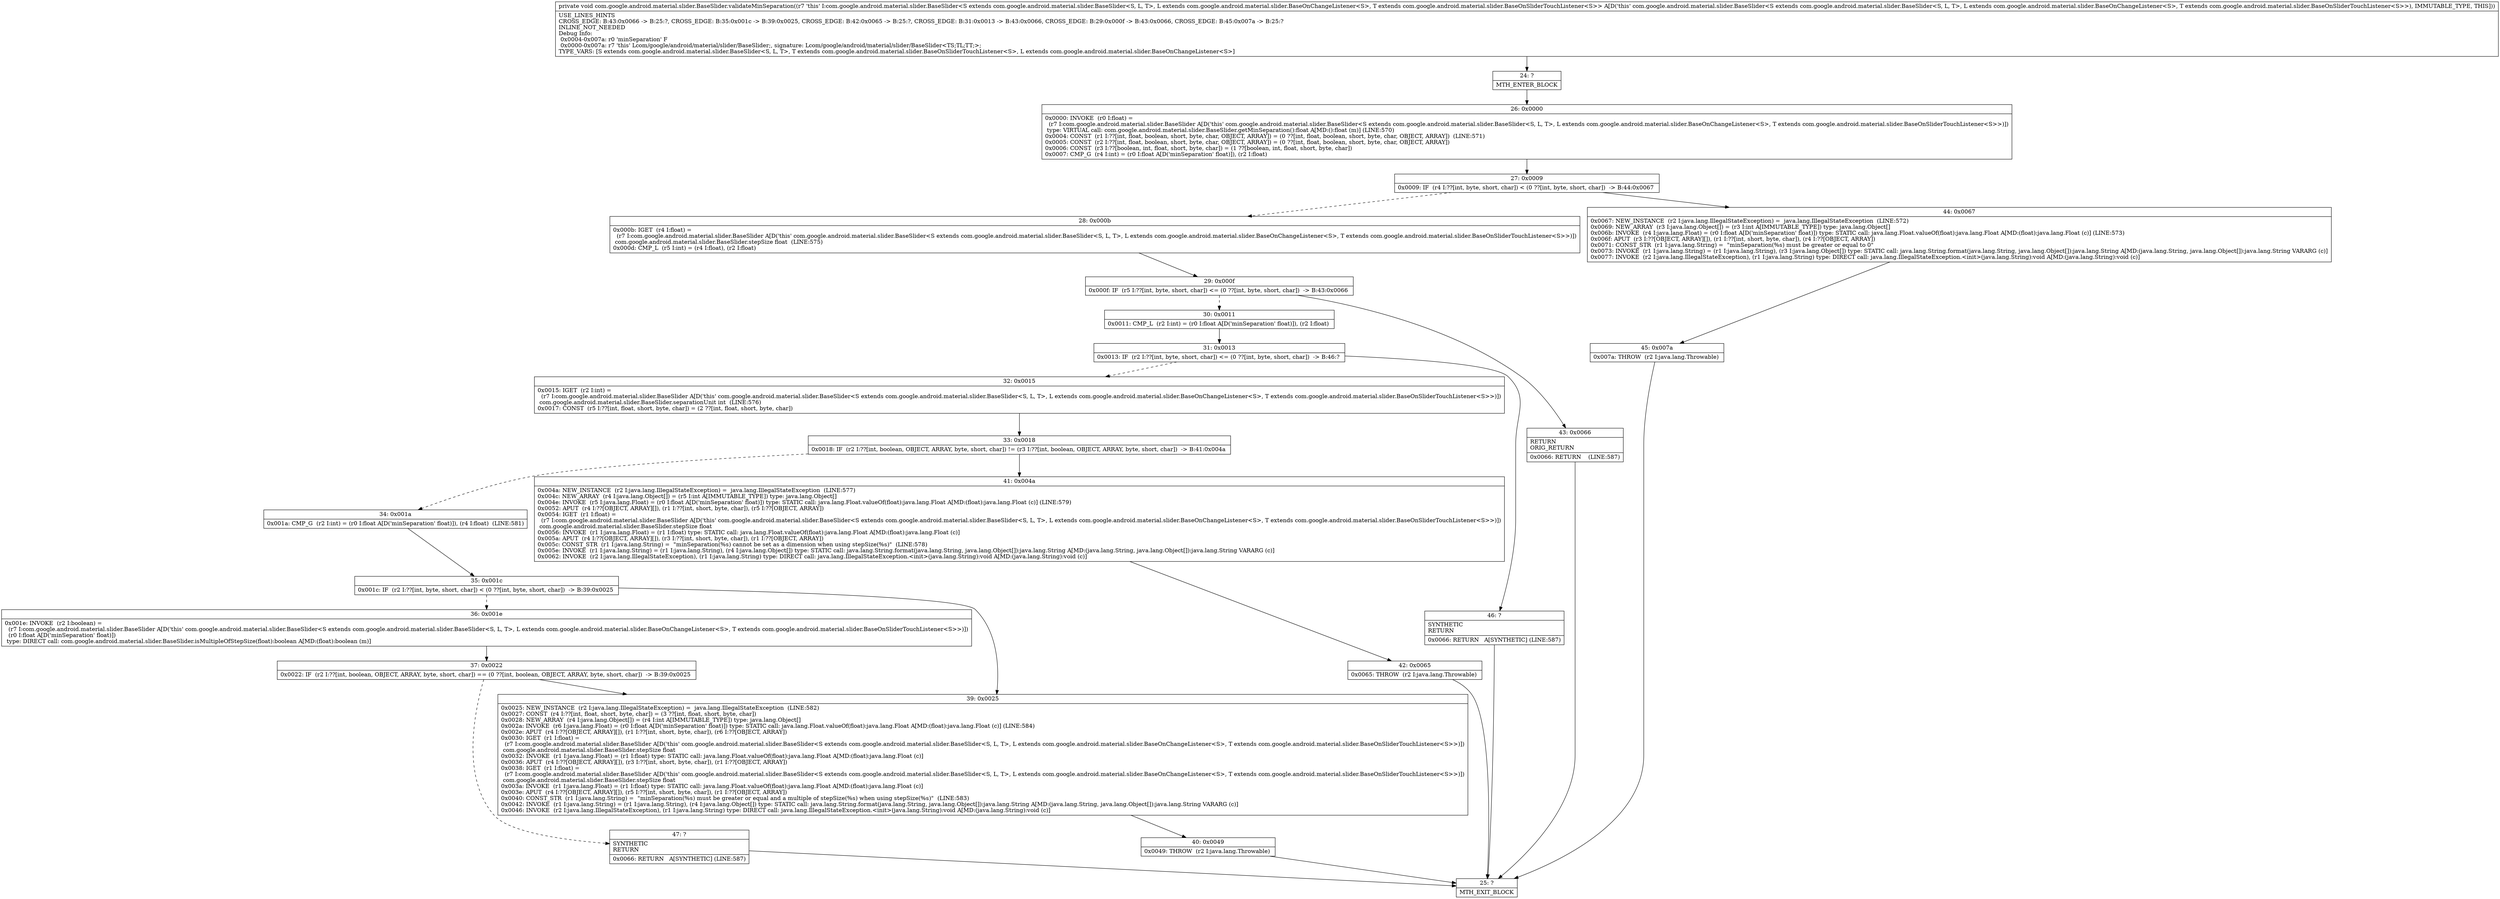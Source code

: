 digraph "CFG forcom.google.android.material.slider.BaseSlider.validateMinSeparation()V" {
Node_24 [shape=record,label="{24\:\ ?|MTH_ENTER_BLOCK\l}"];
Node_26 [shape=record,label="{26\:\ 0x0000|0x0000: INVOKE  (r0 I:float) = \l  (r7 I:com.google.android.material.slider.BaseSlider A[D('this' com.google.android.material.slider.BaseSlider\<S extends com.google.android.material.slider.BaseSlider\<S, L, T\>, L extends com.google.android.material.slider.BaseOnChangeListener\<S\>, T extends com.google.android.material.slider.BaseOnSliderTouchListener\<S\>\>)])\l type: VIRTUAL call: com.google.android.material.slider.BaseSlider.getMinSeparation():float A[MD:():float (m)] (LINE:570)\l0x0004: CONST  (r1 I:??[int, float, boolean, short, byte, char, OBJECT, ARRAY]) = (0 ??[int, float, boolean, short, byte, char, OBJECT, ARRAY])  (LINE:571)\l0x0005: CONST  (r2 I:??[int, float, boolean, short, byte, char, OBJECT, ARRAY]) = (0 ??[int, float, boolean, short, byte, char, OBJECT, ARRAY]) \l0x0006: CONST  (r3 I:??[boolean, int, float, short, byte, char]) = (1 ??[boolean, int, float, short, byte, char]) \l0x0007: CMP_G  (r4 I:int) = (r0 I:float A[D('minSeparation' float)]), (r2 I:float) \l}"];
Node_27 [shape=record,label="{27\:\ 0x0009|0x0009: IF  (r4 I:??[int, byte, short, char]) \< (0 ??[int, byte, short, char])  \-\> B:44:0x0067 \l}"];
Node_28 [shape=record,label="{28\:\ 0x000b|0x000b: IGET  (r4 I:float) = \l  (r7 I:com.google.android.material.slider.BaseSlider A[D('this' com.google.android.material.slider.BaseSlider\<S extends com.google.android.material.slider.BaseSlider\<S, L, T\>, L extends com.google.android.material.slider.BaseOnChangeListener\<S\>, T extends com.google.android.material.slider.BaseOnSliderTouchListener\<S\>\>)])\l com.google.android.material.slider.BaseSlider.stepSize float  (LINE:575)\l0x000d: CMP_L  (r5 I:int) = (r4 I:float), (r2 I:float) \l}"];
Node_29 [shape=record,label="{29\:\ 0x000f|0x000f: IF  (r5 I:??[int, byte, short, char]) \<= (0 ??[int, byte, short, char])  \-\> B:43:0x0066 \l}"];
Node_30 [shape=record,label="{30\:\ 0x0011|0x0011: CMP_L  (r2 I:int) = (r0 I:float A[D('minSeparation' float)]), (r2 I:float) \l}"];
Node_31 [shape=record,label="{31\:\ 0x0013|0x0013: IF  (r2 I:??[int, byte, short, char]) \<= (0 ??[int, byte, short, char])  \-\> B:46:? \l}"];
Node_32 [shape=record,label="{32\:\ 0x0015|0x0015: IGET  (r2 I:int) = \l  (r7 I:com.google.android.material.slider.BaseSlider A[D('this' com.google.android.material.slider.BaseSlider\<S extends com.google.android.material.slider.BaseSlider\<S, L, T\>, L extends com.google.android.material.slider.BaseOnChangeListener\<S\>, T extends com.google.android.material.slider.BaseOnSliderTouchListener\<S\>\>)])\l com.google.android.material.slider.BaseSlider.separationUnit int  (LINE:576)\l0x0017: CONST  (r5 I:??[int, float, short, byte, char]) = (2 ??[int, float, short, byte, char]) \l}"];
Node_33 [shape=record,label="{33\:\ 0x0018|0x0018: IF  (r2 I:??[int, boolean, OBJECT, ARRAY, byte, short, char]) != (r3 I:??[int, boolean, OBJECT, ARRAY, byte, short, char])  \-\> B:41:0x004a \l}"];
Node_34 [shape=record,label="{34\:\ 0x001a|0x001a: CMP_G  (r2 I:int) = (r0 I:float A[D('minSeparation' float)]), (r4 I:float)  (LINE:581)\l}"];
Node_35 [shape=record,label="{35\:\ 0x001c|0x001c: IF  (r2 I:??[int, byte, short, char]) \< (0 ??[int, byte, short, char])  \-\> B:39:0x0025 \l}"];
Node_36 [shape=record,label="{36\:\ 0x001e|0x001e: INVOKE  (r2 I:boolean) = \l  (r7 I:com.google.android.material.slider.BaseSlider A[D('this' com.google.android.material.slider.BaseSlider\<S extends com.google.android.material.slider.BaseSlider\<S, L, T\>, L extends com.google.android.material.slider.BaseOnChangeListener\<S\>, T extends com.google.android.material.slider.BaseOnSliderTouchListener\<S\>\>)])\l  (r0 I:float A[D('minSeparation' float)])\l type: DIRECT call: com.google.android.material.slider.BaseSlider.isMultipleOfStepSize(float):boolean A[MD:(float):boolean (m)]\l}"];
Node_37 [shape=record,label="{37\:\ 0x0022|0x0022: IF  (r2 I:??[int, boolean, OBJECT, ARRAY, byte, short, char]) == (0 ??[int, boolean, OBJECT, ARRAY, byte, short, char])  \-\> B:39:0x0025 \l}"];
Node_47 [shape=record,label="{47\:\ ?|SYNTHETIC\lRETURN\l|0x0066: RETURN   A[SYNTHETIC] (LINE:587)\l}"];
Node_25 [shape=record,label="{25\:\ ?|MTH_EXIT_BLOCK\l}"];
Node_39 [shape=record,label="{39\:\ 0x0025|0x0025: NEW_INSTANCE  (r2 I:java.lang.IllegalStateException) =  java.lang.IllegalStateException  (LINE:582)\l0x0027: CONST  (r4 I:??[int, float, short, byte, char]) = (3 ??[int, float, short, byte, char]) \l0x0028: NEW_ARRAY  (r4 I:java.lang.Object[]) = (r4 I:int A[IMMUTABLE_TYPE]) type: java.lang.Object[] \l0x002a: INVOKE  (r6 I:java.lang.Float) = (r0 I:float A[D('minSeparation' float)]) type: STATIC call: java.lang.Float.valueOf(float):java.lang.Float A[MD:(float):java.lang.Float (c)] (LINE:584)\l0x002e: APUT  (r4 I:??[OBJECT, ARRAY][]), (r1 I:??[int, short, byte, char]), (r6 I:??[OBJECT, ARRAY]) \l0x0030: IGET  (r1 I:float) = \l  (r7 I:com.google.android.material.slider.BaseSlider A[D('this' com.google.android.material.slider.BaseSlider\<S extends com.google.android.material.slider.BaseSlider\<S, L, T\>, L extends com.google.android.material.slider.BaseOnChangeListener\<S\>, T extends com.google.android.material.slider.BaseOnSliderTouchListener\<S\>\>)])\l com.google.android.material.slider.BaseSlider.stepSize float \l0x0032: INVOKE  (r1 I:java.lang.Float) = (r1 I:float) type: STATIC call: java.lang.Float.valueOf(float):java.lang.Float A[MD:(float):java.lang.Float (c)]\l0x0036: APUT  (r4 I:??[OBJECT, ARRAY][]), (r3 I:??[int, short, byte, char]), (r1 I:??[OBJECT, ARRAY]) \l0x0038: IGET  (r1 I:float) = \l  (r7 I:com.google.android.material.slider.BaseSlider A[D('this' com.google.android.material.slider.BaseSlider\<S extends com.google.android.material.slider.BaseSlider\<S, L, T\>, L extends com.google.android.material.slider.BaseOnChangeListener\<S\>, T extends com.google.android.material.slider.BaseOnSliderTouchListener\<S\>\>)])\l com.google.android.material.slider.BaseSlider.stepSize float \l0x003a: INVOKE  (r1 I:java.lang.Float) = (r1 I:float) type: STATIC call: java.lang.Float.valueOf(float):java.lang.Float A[MD:(float):java.lang.Float (c)]\l0x003e: APUT  (r4 I:??[OBJECT, ARRAY][]), (r5 I:??[int, short, byte, char]), (r1 I:??[OBJECT, ARRAY]) \l0x0040: CONST_STR  (r1 I:java.lang.String) =  \"minSeparation(%s) must be greater or equal and a multiple of stepSize(%s) when using stepSize(%s)\"  (LINE:583)\l0x0042: INVOKE  (r1 I:java.lang.String) = (r1 I:java.lang.String), (r4 I:java.lang.Object[]) type: STATIC call: java.lang.String.format(java.lang.String, java.lang.Object[]):java.lang.String A[MD:(java.lang.String, java.lang.Object[]):java.lang.String VARARG (c)]\l0x0046: INVOKE  (r2 I:java.lang.IllegalStateException), (r1 I:java.lang.String) type: DIRECT call: java.lang.IllegalStateException.\<init\>(java.lang.String):void A[MD:(java.lang.String):void (c)]\l}"];
Node_40 [shape=record,label="{40\:\ 0x0049|0x0049: THROW  (r2 I:java.lang.Throwable) \l}"];
Node_41 [shape=record,label="{41\:\ 0x004a|0x004a: NEW_INSTANCE  (r2 I:java.lang.IllegalStateException) =  java.lang.IllegalStateException  (LINE:577)\l0x004c: NEW_ARRAY  (r4 I:java.lang.Object[]) = (r5 I:int A[IMMUTABLE_TYPE]) type: java.lang.Object[] \l0x004e: INVOKE  (r5 I:java.lang.Float) = (r0 I:float A[D('minSeparation' float)]) type: STATIC call: java.lang.Float.valueOf(float):java.lang.Float A[MD:(float):java.lang.Float (c)] (LINE:579)\l0x0052: APUT  (r4 I:??[OBJECT, ARRAY][]), (r1 I:??[int, short, byte, char]), (r5 I:??[OBJECT, ARRAY]) \l0x0054: IGET  (r1 I:float) = \l  (r7 I:com.google.android.material.slider.BaseSlider A[D('this' com.google.android.material.slider.BaseSlider\<S extends com.google.android.material.slider.BaseSlider\<S, L, T\>, L extends com.google.android.material.slider.BaseOnChangeListener\<S\>, T extends com.google.android.material.slider.BaseOnSliderTouchListener\<S\>\>)])\l com.google.android.material.slider.BaseSlider.stepSize float \l0x0056: INVOKE  (r1 I:java.lang.Float) = (r1 I:float) type: STATIC call: java.lang.Float.valueOf(float):java.lang.Float A[MD:(float):java.lang.Float (c)]\l0x005a: APUT  (r4 I:??[OBJECT, ARRAY][]), (r3 I:??[int, short, byte, char]), (r1 I:??[OBJECT, ARRAY]) \l0x005c: CONST_STR  (r1 I:java.lang.String) =  \"minSeparation(%s) cannot be set as a dimension when using stepSize(%s)\"  (LINE:578)\l0x005e: INVOKE  (r1 I:java.lang.String) = (r1 I:java.lang.String), (r4 I:java.lang.Object[]) type: STATIC call: java.lang.String.format(java.lang.String, java.lang.Object[]):java.lang.String A[MD:(java.lang.String, java.lang.Object[]):java.lang.String VARARG (c)]\l0x0062: INVOKE  (r2 I:java.lang.IllegalStateException), (r1 I:java.lang.String) type: DIRECT call: java.lang.IllegalStateException.\<init\>(java.lang.String):void A[MD:(java.lang.String):void (c)]\l}"];
Node_42 [shape=record,label="{42\:\ 0x0065|0x0065: THROW  (r2 I:java.lang.Throwable) \l}"];
Node_46 [shape=record,label="{46\:\ ?|SYNTHETIC\lRETURN\l|0x0066: RETURN   A[SYNTHETIC] (LINE:587)\l}"];
Node_43 [shape=record,label="{43\:\ 0x0066|RETURN\lORIG_RETURN\l|0x0066: RETURN    (LINE:587)\l}"];
Node_44 [shape=record,label="{44\:\ 0x0067|0x0067: NEW_INSTANCE  (r2 I:java.lang.IllegalStateException) =  java.lang.IllegalStateException  (LINE:572)\l0x0069: NEW_ARRAY  (r3 I:java.lang.Object[]) = (r3 I:int A[IMMUTABLE_TYPE]) type: java.lang.Object[] \l0x006b: INVOKE  (r4 I:java.lang.Float) = (r0 I:float A[D('minSeparation' float)]) type: STATIC call: java.lang.Float.valueOf(float):java.lang.Float A[MD:(float):java.lang.Float (c)] (LINE:573)\l0x006f: APUT  (r3 I:??[OBJECT, ARRAY][]), (r1 I:??[int, short, byte, char]), (r4 I:??[OBJECT, ARRAY]) \l0x0071: CONST_STR  (r1 I:java.lang.String) =  \"minSeparation(%s) must be greater or equal to 0\" \l0x0073: INVOKE  (r1 I:java.lang.String) = (r1 I:java.lang.String), (r3 I:java.lang.Object[]) type: STATIC call: java.lang.String.format(java.lang.String, java.lang.Object[]):java.lang.String A[MD:(java.lang.String, java.lang.Object[]):java.lang.String VARARG (c)]\l0x0077: INVOKE  (r2 I:java.lang.IllegalStateException), (r1 I:java.lang.String) type: DIRECT call: java.lang.IllegalStateException.\<init\>(java.lang.String):void A[MD:(java.lang.String):void (c)]\l}"];
Node_45 [shape=record,label="{45\:\ 0x007a|0x007a: THROW  (r2 I:java.lang.Throwable) \l}"];
MethodNode[shape=record,label="{private void com.google.android.material.slider.BaseSlider.validateMinSeparation((r7 'this' I:com.google.android.material.slider.BaseSlider\<S extends com.google.android.material.slider.BaseSlider\<S, L, T\>, L extends com.google.android.material.slider.BaseOnChangeListener\<S\>, T extends com.google.android.material.slider.BaseOnSliderTouchListener\<S\>\> A[D('this' com.google.android.material.slider.BaseSlider\<S extends com.google.android.material.slider.BaseSlider\<S, L, T\>, L extends com.google.android.material.slider.BaseOnChangeListener\<S\>, T extends com.google.android.material.slider.BaseOnSliderTouchListener\<S\>\>), IMMUTABLE_TYPE, THIS]))  | USE_LINES_HINTS\lCROSS_EDGE: B:43:0x0066 \-\> B:25:?, CROSS_EDGE: B:35:0x001c \-\> B:39:0x0025, CROSS_EDGE: B:42:0x0065 \-\> B:25:?, CROSS_EDGE: B:31:0x0013 \-\> B:43:0x0066, CROSS_EDGE: B:29:0x000f \-\> B:43:0x0066, CROSS_EDGE: B:45:0x007a \-\> B:25:?\lINLINE_NOT_NEEDED\lDebug Info:\l  0x0004\-0x007a: r0 'minSeparation' F\l  0x0000\-0x007a: r7 'this' Lcom\/google\/android\/material\/slider\/BaseSlider;, signature: Lcom\/google\/android\/material\/slider\/BaseSlider\<TS;TL;TT;\>;\lTYPE_VARS: [S extends com.google.android.material.slider.BaseSlider\<S, L, T\>, T extends com.google.android.material.slider.BaseOnSliderTouchListener\<S\>, L extends com.google.android.material.slider.BaseOnChangeListener\<S\>]\l}"];
MethodNode -> Node_24;Node_24 -> Node_26;
Node_26 -> Node_27;
Node_27 -> Node_28[style=dashed];
Node_27 -> Node_44;
Node_28 -> Node_29;
Node_29 -> Node_30[style=dashed];
Node_29 -> Node_43;
Node_30 -> Node_31;
Node_31 -> Node_32[style=dashed];
Node_31 -> Node_46;
Node_32 -> Node_33;
Node_33 -> Node_34[style=dashed];
Node_33 -> Node_41;
Node_34 -> Node_35;
Node_35 -> Node_36[style=dashed];
Node_35 -> Node_39;
Node_36 -> Node_37;
Node_37 -> Node_39;
Node_37 -> Node_47[style=dashed];
Node_47 -> Node_25;
Node_39 -> Node_40;
Node_40 -> Node_25;
Node_41 -> Node_42;
Node_42 -> Node_25;
Node_46 -> Node_25;
Node_43 -> Node_25;
Node_44 -> Node_45;
Node_45 -> Node_25;
}

